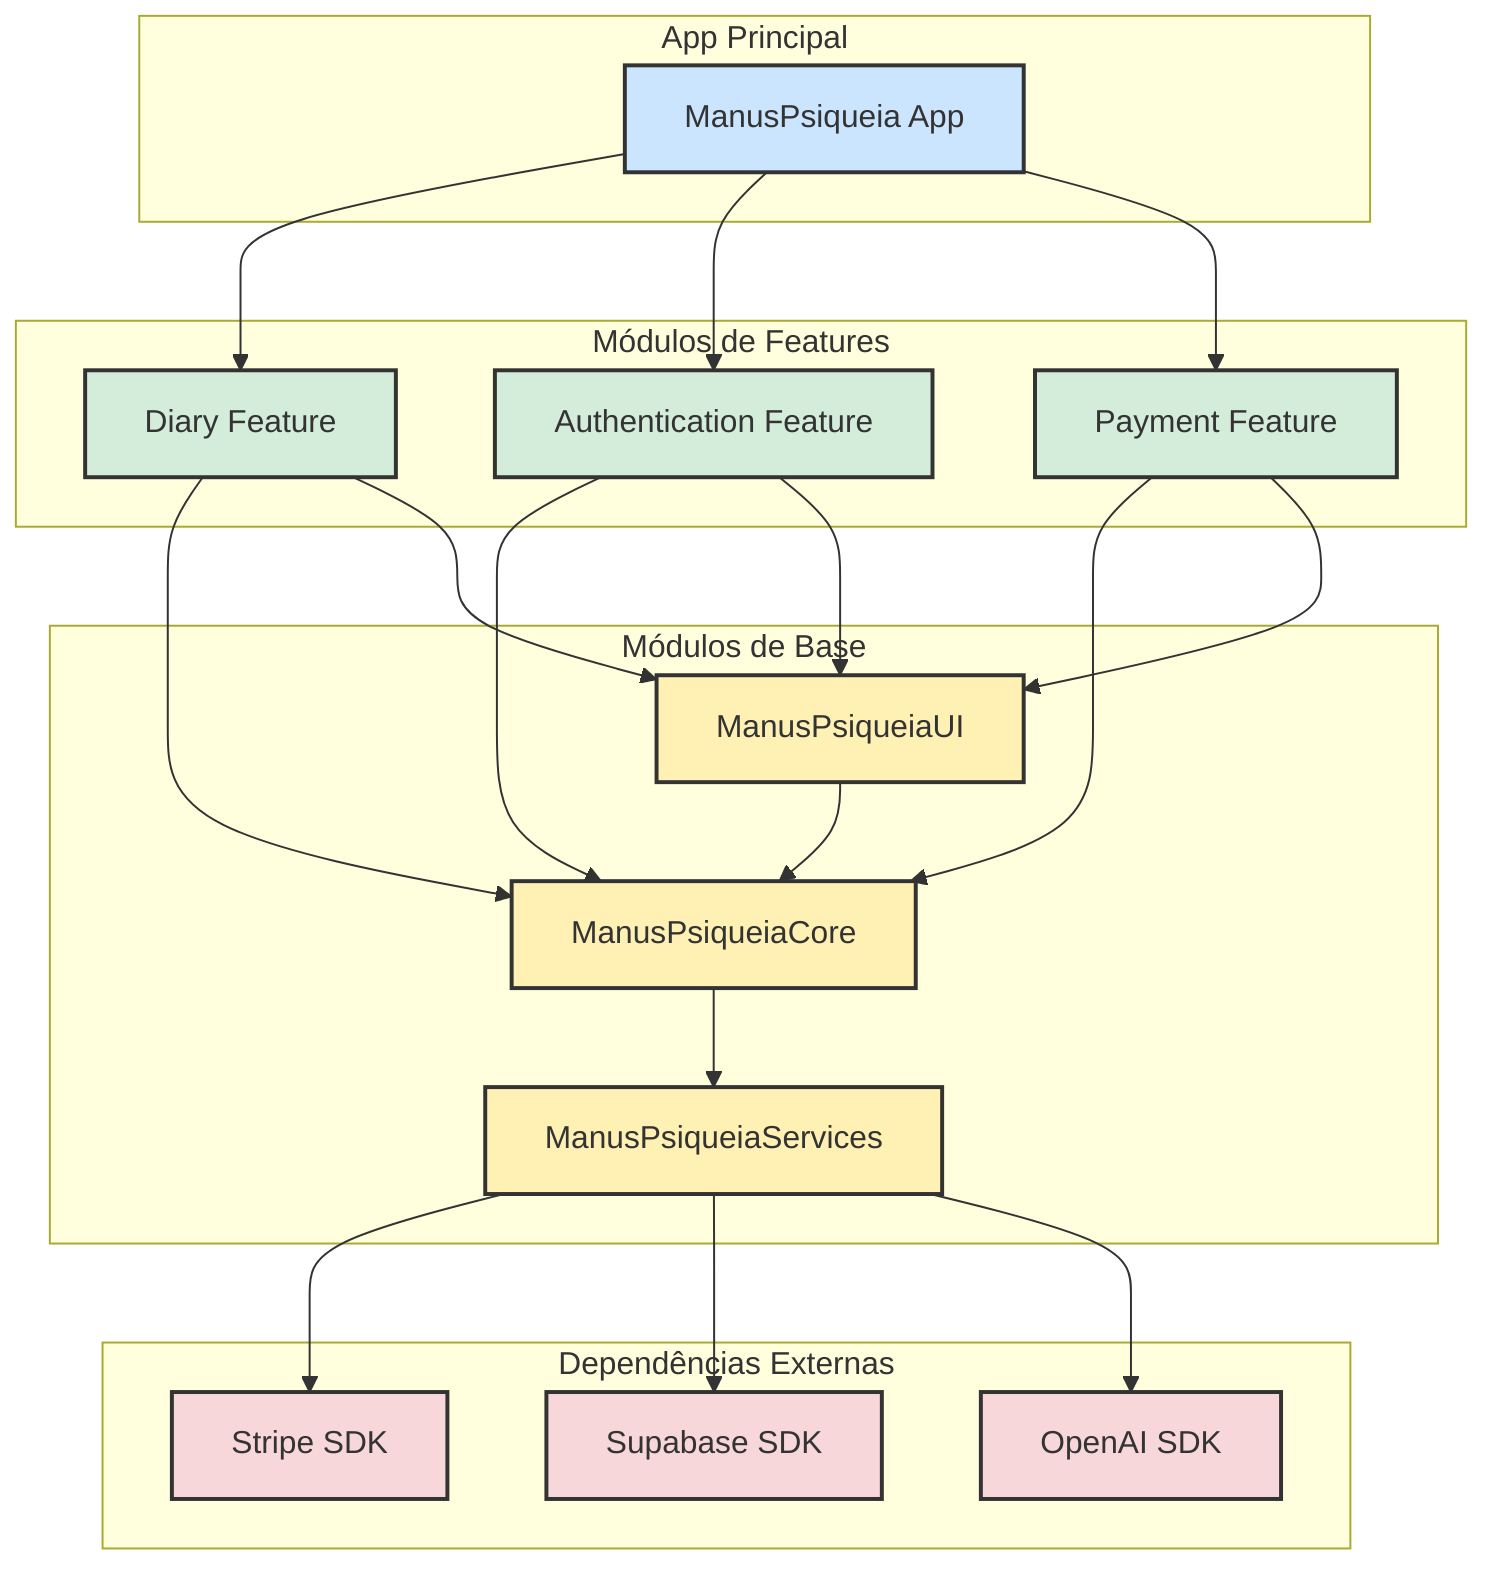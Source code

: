 graph TD
    subgraph "App Principal"
        App[ManusPsiqueia App]
    end

    subgraph "Módulos de Features"
        direction TB
        FeatureDiary[Diary Feature]
        FeatureAuth[Authentication Feature]
        FeaturePayment[Payment Feature]
    end

    subgraph "Módulos de Base"
        direction TB
        Core[ManusPsiqueiaCore]
        UI[ManusPsiqueiaUI]
        Services[ManusPsiqueiaServices]
    end

    subgraph "Dependências Externas"
        direction TB
        Stripe[Stripe SDK]
        Supabase[Supabase SDK]
        OpenAI[OpenAI SDK]
    end

    App --> FeatureDiary
    App --> FeatureAuth
    App --> FeaturePayment

    FeatureDiary --> Core
    FeatureAuth --> Core
    FeaturePayment --> Core

    FeatureDiary --> UI
    FeatureAuth --> UI
    FeaturePayment --> UI

    Core --> Services

    UI --> Core

    Services --> Stripe
    Services --> Supabase
    Services --> OpenAI

    style App fill:#cce5ff,stroke:#333,stroke-width:2px
    style FeatureDiary fill:#d4edda,stroke:#333,stroke-width:2px
    style FeatureAuth fill:#d4edda,stroke:#333,stroke-width:2px
    style FeaturePayment fill:#d4edda,stroke:#333,stroke-width:2px
    style Core fill:#fff0b3,stroke:#333,stroke-width:2px
    style UI fill:#fff0b3,stroke:#333,stroke-width:2px
    style Services fill:#fff0b3,stroke:#333,stroke-width:2px
    style Stripe fill:#f8d7da,stroke:#333,stroke-width:2px
    style Supabase fill:#f8d7da,stroke:#333,stroke-width:2px
    style OpenAI fill:#f8d7da,stroke:#333,stroke-width:2px